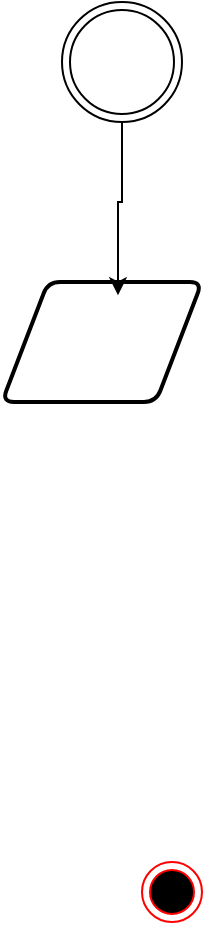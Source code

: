 <mxfile version="24.5.4" type="github">
  <diagram name="第 1 页" id="Qqk_kVtSjaQXu1OD2WRN">
    <mxGraphModel dx="1194" dy="778" grid="1" gridSize="10" guides="1" tooltips="1" connect="1" arrows="1" fold="1" page="1" pageScale="1" pageWidth="827" pageHeight="1169" math="0" shadow="0">
      <root>
        <mxCell id="0" />
        <mxCell id="1" parent="0" />
        <mxCell id="_WXwK8EGb4O9TPyo5fnK-2" value="" style="ellipse;html=1;shape=endState;fillColor=#000000;strokeColor=#ff0000;" vertex="1" parent="1">
          <mxGeometry x="310" y="460" width="30" height="30" as="geometry" />
        </mxCell>
        <mxCell id="_WXwK8EGb4O9TPyo5fnK-3" value="" style="ellipse;shape=doubleEllipse;html=1;dashed=0;whiteSpace=wrap;aspect=fixed;" vertex="1" parent="1">
          <mxGeometry x="270" y="30" width="60" height="60" as="geometry" />
        </mxCell>
        <mxCell id="_WXwK8EGb4O9TPyo5fnK-4" value="" style="shape=parallelogram;html=1;strokeWidth=2;perimeter=parallelogramPerimeter;whiteSpace=wrap;rounded=1;arcSize=12;size=0.23;" vertex="1" parent="1">
          <mxGeometry x="240" y="170" width="100" height="60" as="geometry" />
        </mxCell>
        <mxCell id="_WXwK8EGb4O9TPyo5fnK-5" style="edgeStyle=orthogonalEdgeStyle;rounded=0;orthogonalLoop=1;jettySize=auto;html=1;entryX=0.58;entryY=0.111;entryDx=0;entryDy=0;entryPerimeter=0;" edge="1" parent="1" source="_WXwK8EGb4O9TPyo5fnK-3" target="_WXwK8EGb4O9TPyo5fnK-4">
          <mxGeometry relative="1" as="geometry" />
        </mxCell>
      </root>
    </mxGraphModel>
  </diagram>
</mxfile>
